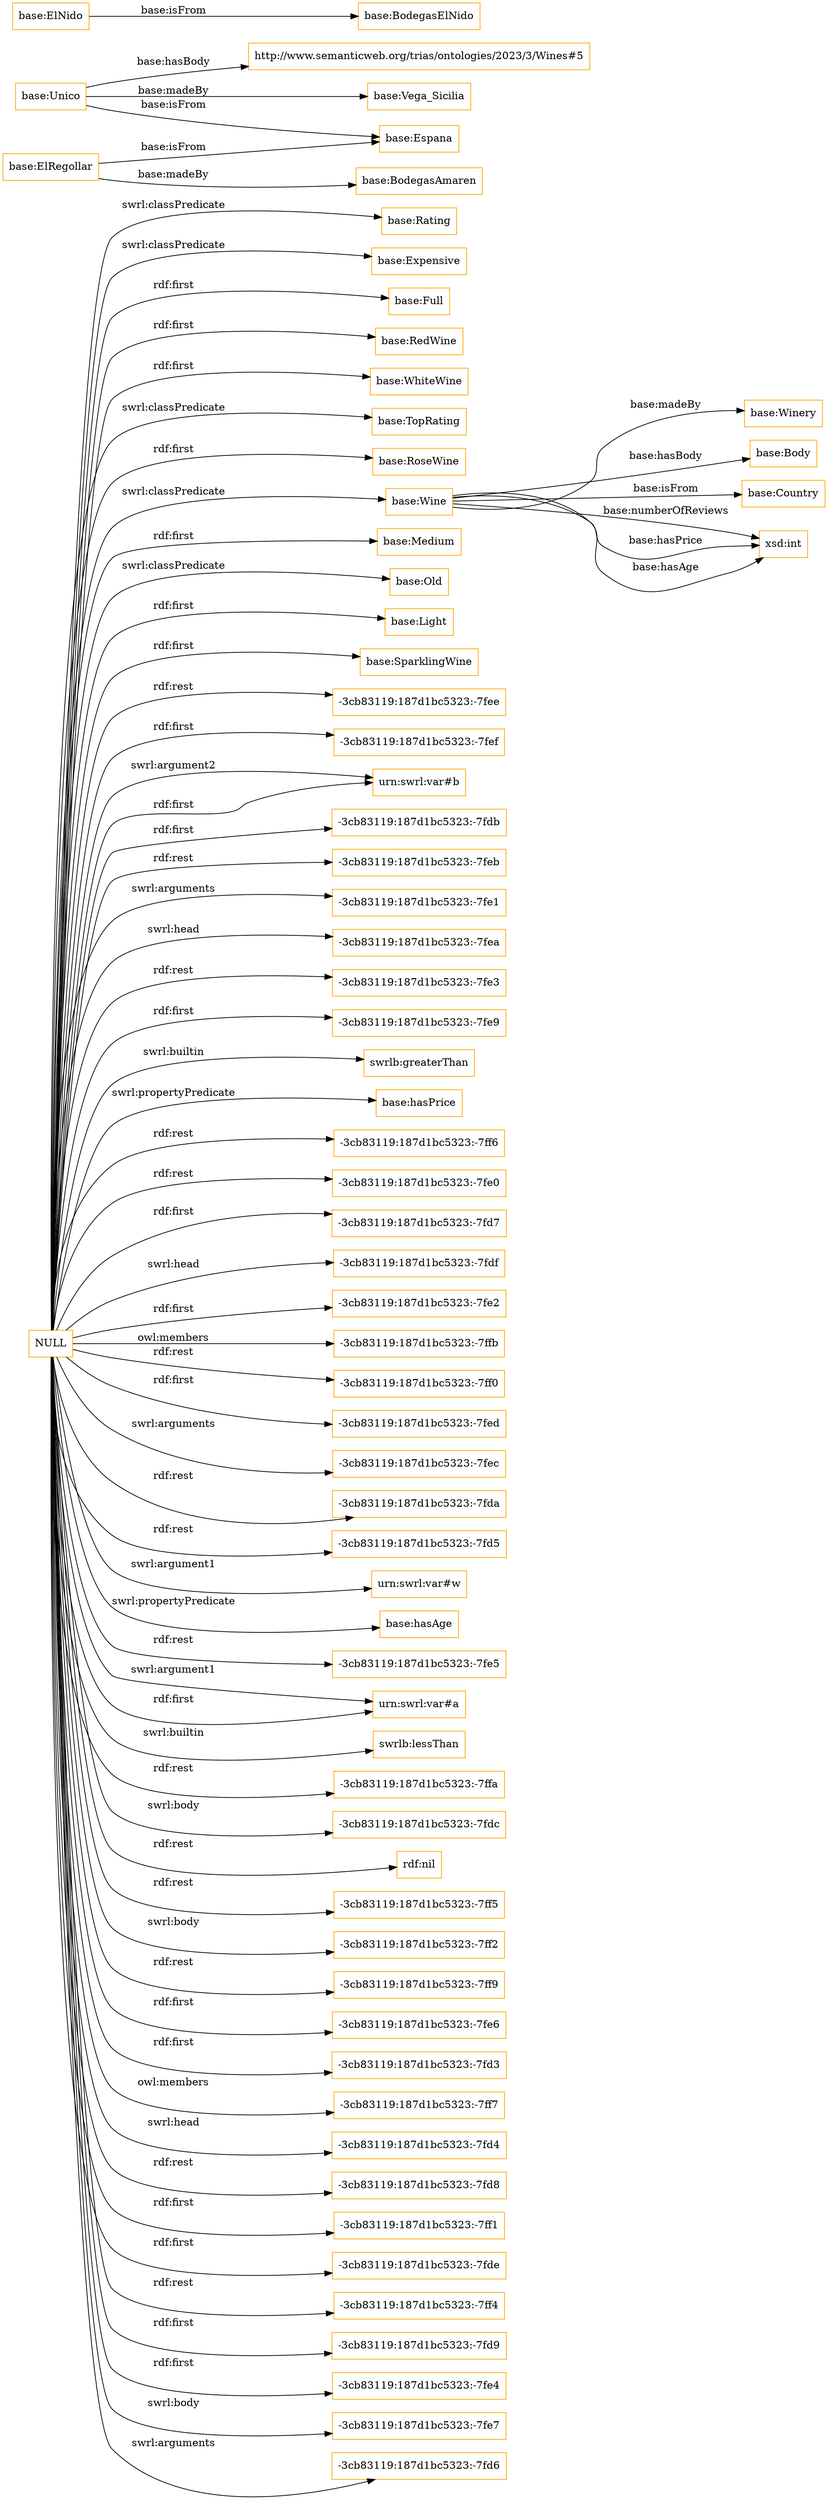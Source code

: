 digraph ar2dtool_diagram { 
rankdir=LR;
size="1501"
node [shape = rectangle, color="orange"]; "base:Rating" "base:Expensive" "base:Full" "base:RedWine" "base:Winery" "base:WhiteWine" "base:TopRating" "base:RoseWine" "base:Wine" "base:Medium" "base:Old" "base:Body" "base:Light" "base:Country" "base:SparklingWine" ; /*classes style*/
	"base:Unico" -> "base:Vega_Sicilia" [ label = "base:madeBy" ];
	"base:Unico" -> "base:Espana" [ label = "base:isFrom" ];
	"base:Unico" -> "http://www.semanticweb.org/trias/ontologies/2023/3/Wines#5" [ label = "base:hasBody" ];
	"base:ElNido" -> "base:BodegasElNido" [ label = "base:isFrom" ];
	"NULL" -> "-3cb83119:187d1bc5323:-7fee" [ label = "rdf:rest" ];
	"NULL" -> "-3cb83119:187d1bc5323:-7fef" [ label = "rdf:first" ];
	"NULL" -> "urn:swrl:var#b" [ label = "swrl:argument2" ];
	"NULL" -> "-3cb83119:187d1bc5323:-7fdb" [ label = "rdf:first" ];
	"NULL" -> "base:Old" [ label = "swrl:classPredicate" ];
	"NULL" -> "-3cb83119:187d1bc5323:-7feb" [ label = "rdf:rest" ];
	"NULL" -> "-3cb83119:187d1bc5323:-7fe1" [ label = "swrl:arguments" ];
	"NULL" -> "base:TopRating" [ label = "swrl:classPredicate" ];
	"NULL" -> "-3cb83119:187d1bc5323:-7fea" [ label = "swrl:head" ];
	"NULL" -> "-3cb83119:187d1bc5323:-7fe3" [ label = "rdf:rest" ];
	"NULL" -> "-3cb83119:187d1bc5323:-7fe9" [ label = "rdf:first" ];
	"NULL" -> "swrlb:greaterThan" [ label = "swrl:builtin" ];
	"NULL" -> "base:Expensive" [ label = "swrl:classPredicate" ];
	"NULL" -> "base:hasPrice" [ label = "swrl:propertyPredicate" ];
	"NULL" -> "-3cb83119:187d1bc5323:-7ff6" [ label = "rdf:rest" ];
	"NULL" -> "base:Rating" [ label = "swrl:classPredicate" ];
	"NULL" -> "-3cb83119:187d1bc5323:-7fe0" [ label = "rdf:rest" ];
	"NULL" -> "-3cb83119:187d1bc5323:-7fd7" [ label = "rdf:first" ];
	"NULL" -> "-3cb83119:187d1bc5323:-7fdf" [ label = "swrl:head" ];
	"NULL" -> "-3cb83119:187d1bc5323:-7fe2" [ label = "rdf:first" ];
	"NULL" -> "-3cb83119:187d1bc5323:-7ffb" [ label = "owl:members" ];
	"NULL" -> "base:RoseWine" [ label = "rdf:first" ];
	"NULL" -> "-3cb83119:187d1bc5323:-7ff0" [ label = "rdf:rest" ];
	"NULL" -> "-3cb83119:187d1bc5323:-7fed" [ label = "rdf:first" ];
	"NULL" -> "-3cb83119:187d1bc5323:-7fec" [ label = "swrl:arguments" ];
	"NULL" -> "-3cb83119:187d1bc5323:-7fda" [ label = "rdf:rest" ];
	"NULL" -> "-3cb83119:187d1bc5323:-7fd5" [ label = "rdf:rest" ];
	"NULL" -> "base:Light" [ label = "rdf:first" ];
	"NULL" -> "urn:swrl:var#w" [ label = "swrl:argument1" ];
	"NULL" -> "base:hasAge" [ label = "swrl:propertyPredicate" ];
	"NULL" -> "-3cb83119:187d1bc5323:-7fe5" [ label = "rdf:rest" ];
	"NULL" -> "urn:swrl:var#a" [ label = "swrl:argument1" ];
	"NULL" -> "swrlb:lessThan" [ label = "swrl:builtin" ];
	"NULL" -> "base:Wine" [ label = "swrl:classPredicate" ];
	"NULL" -> "-3cb83119:187d1bc5323:-7ffa" [ label = "rdf:rest" ];
	"NULL" -> "base:Full" [ label = "rdf:first" ];
	"NULL" -> "-3cb83119:187d1bc5323:-7fdc" [ label = "swrl:body" ];
	"NULL" -> "rdf:nil" [ label = "rdf:rest" ];
	"NULL" -> "-3cb83119:187d1bc5323:-7ff5" [ label = "rdf:rest" ];
	"NULL" -> "-3cb83119:187d1bc5323:-7ff2" [ label = "swrl:body" ];
	"NULL" -> "-3cb83119:187d1bc5323:-7ff9" [ label = "rdf:rest" ];
	"NULL" -> "-3cb83119:187d1bc5323:-7fe6" [ label = "rdf:first" ];
	"NULL" -> "-3cb83119:187d1bc5323:-7fd3" [ label = "rdf:first" ];
	"NULL" -> "-3cb83119:187d1bc5323:-7ff7" [ label = "owl:members" ];
	"NULL" -> "-3cb83119:187d1bc5323:-7fd4" [ label = "swrl:head" ];
	"NULL" -> "-3cb83119:187d1bc5323:-7fd8" [ label = "rdf:rest" ];
	"NULL" -> "-3cb83119:187d1bc5323:-7ff1" [ label = "rdf:first" ];
	"NULL" -> "-3cb83119:187d1bc5323:-7fde" [ label = "rdf:first" ];
	"NULL" -> "base:RedWine" [ label = "rdf:first" ];
	"NULL" -> "urn:swrl:var#a" [ label = "rdf:first" ];
	"NULL" -> "base:Medium" [ label = "rdf:first" ];
	"NULL" -> "urn:swrl:var#b" [ label = "rdf:first" ];
	"NULL" -> "base:SparklingWine" [ label = "rdf:first" ];
	"NULL" -> "base:WhiteWine" [ label = "rdf:first" ];
	"NULL" -> "-3cb83119:187d1bc5323:-7ff4" [ label = "rdf:rest" ];
	"NULL" -> "-3cb83119:187d1bc5323:-7fd9" [ label = "rdf:first" ];
	"NULL" -> "-3cb83119:187d1bc5323:-7fe4" [ label = "rdf:first" ];
	"NULL" -> "-3cb83119:187d1bc5323:-7fe7" [ label = "swrl:body" ];
	"NULL" -> "-3cb83119:187d1bc5323:-7fd6" [ label = "swrl:arguments" ];
	"base:ElRegollar" -> "base:BodegasAmaren" [ label = "base:madeBy" ];
	"base:ElRegollar" -> "base:Espana" [ label = "base:isFrom" ];
	"base:Wine" -> "xsd:int" [ label = "base:numberOfReviews" ];
	"base:Wine" -> "base:Winery" [ label = "base:madeBy" ];
	"base:Wine" -> "xsd:int" [ label = "base:hasPrice" ];
	"base:Wine" -> "base:Body" [ label = "base:hasBody" ];
	"base:Wine" -> "base:Country" [ label = "base:isFrom" ];
	"base:Wine" -> "xsd:int" [ label = "base:hasAge" ];

}
